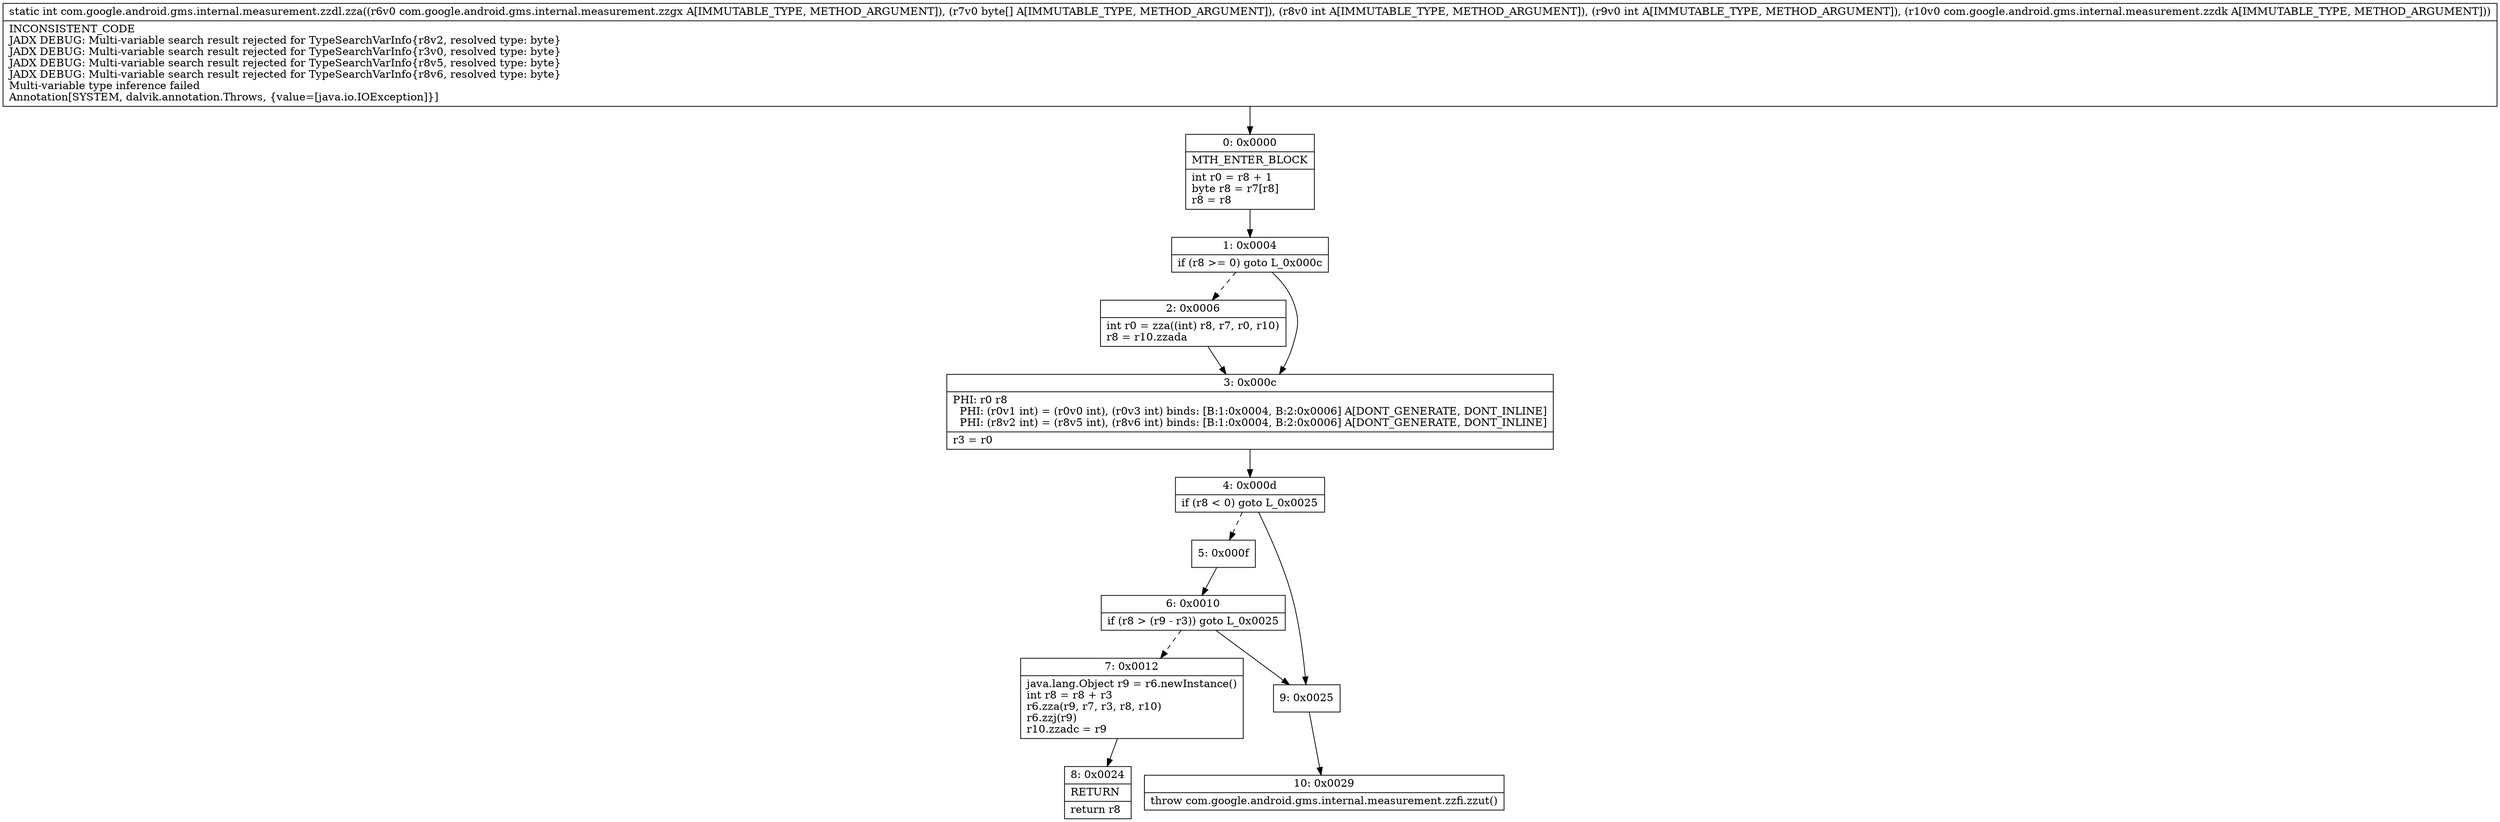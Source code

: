 digraph "CFG forcom.google.android.gms.internal.measurement.zzdl.zza(Lcom\/google\/android\/gms\/internal\/measurement\/zzgx;[BIILcom\/google\/android\/gms\/internal\/measurement\/zzdk;)I" {
Node_0 [shape=record,label="{0\:\ 0x0000|MTH_ENTER_BLOCK\l|int r0 = r8 + 1\lbyte r8 = r7[r8]\lr8 = r8\l}"];
Node_1 [shape=record,label="{1\:\ 0x0004|if (r8 \>= 0) goto L_0x000c\l}"];
Node_2 [shape=record,label="{2\:\ 0x0006|int r0 = zza((int) r8, r7, r0, r10)\lr8 = r10.zzada\l}"];
Node_3 [shape=record,label="{3\:\ 0x000c|PHI: r0 r8 \l  PHI: (r0v1 int) = (r0v0 int), (r0v3 int) binds: [B:1:0x0004, B:2:0x0006] A[DONT_GENERATE, DONT_INLINE]\l  PHI: (r8v2 int) = (r8v5 int), (r8v6 int) binds: [B:1:0x0004, B:2:0x0006] A[DONT_GENERATE, DONT_INLINE]\l|r3 = r0\l}"];
Node_4 [shape=record,label="{4\:\ 0x000d|if (r8 \< 0) goto L_0x0025\l}"];
Node_5 [shape=record,label="{5\:\ 0x000f}"];
Node_6 [shape=record,label="{6\:\ 0x0010|if (r8 \> (r9 \- r3)) goto L_0x0025\l}"];
Node_7 [shape=record,label="{7\:\ 0x0012|java.lang.Object r9 = r6.newInstance()\lint r8 = r8 + r3\lr6.zza(r9, r7, r3, r8, r10)\lr6.zzj(r9)\lr10.zzadc = r9\l}"];
Node_8 [shape=record,label="{8\:\ 0x0024|RETURN\l|return r8\l}"];
Node_9 [shape=record,label="{9\:\ 0x0025}"];
Node_10 [shape=record,label="{10\:\ 0x0029|throw com.google.android.gms.internal.measurement.zzfi.zzut()\l}"];
MethodNode[shape=record,label="{static int com.google.android.gms.internal.measurement.zzdl.zza((r6v0 com.google.android.gms.internal.measurement.zzgx A[IMMUTABLE_TYPE, METHOD_ARGUMENT]), (r7v0 byte[] A[IMMUTABLE_TYPE, METHOD_ARGUMENT]), (r8v0 int A[IMMUTABLE_TYPE, METHOD_ARGUMENT]), (r9v0 int A[IMMUTABLE_TYPE, METHOD_ARGUMENT]), (r10v0 com.google.android.gms.internal.measurement.zzdk A[IMMUTABLE_TYPE, METHOD_ARGUMENT]))  | INCONSISTENT_CODE\lJADX DEBUG: Multi\-variable search result rejected for TypeSearchVarInfo\{r8v2, resolved type: byte\}\lJADX DEBUG: Multi\-variable search result rejected for TypeSearchVarInfo\{r3v0, resolved type: byte\}\lJADX DEBUG: Multi\-variable search result rejected for TypeSearchVarInfo\{r8v5, resolved type: byte\}\lJADX DEBUG: Multi\-variable search result rejected for TypeSearchVarInfo\{r8v6, resolved type: byte\}\lMulti\-variable type inference failed\lAnnotation[SYSTEM, dalvik.annotation.Throws, \{value=[java.io.IOException]\}]\l}"];
MethodNode -> Node_0;
Node_0 -> Node_1;
Node_1 -> Node_2[style=dashed];
Node_1 -> Node_3;
Node_2 -> Node_3;
Node_3 -> Node_4;
Node_4 -> Node_5[style=dashed];
Node_4 -> Node_9;
Node_5 -> Node_6;
Node_6 -> Node_7[style=dashed];
Node_6 -> Node_9;
Node_7 -> Node_8;
Node_9 -> Node_10;
}

